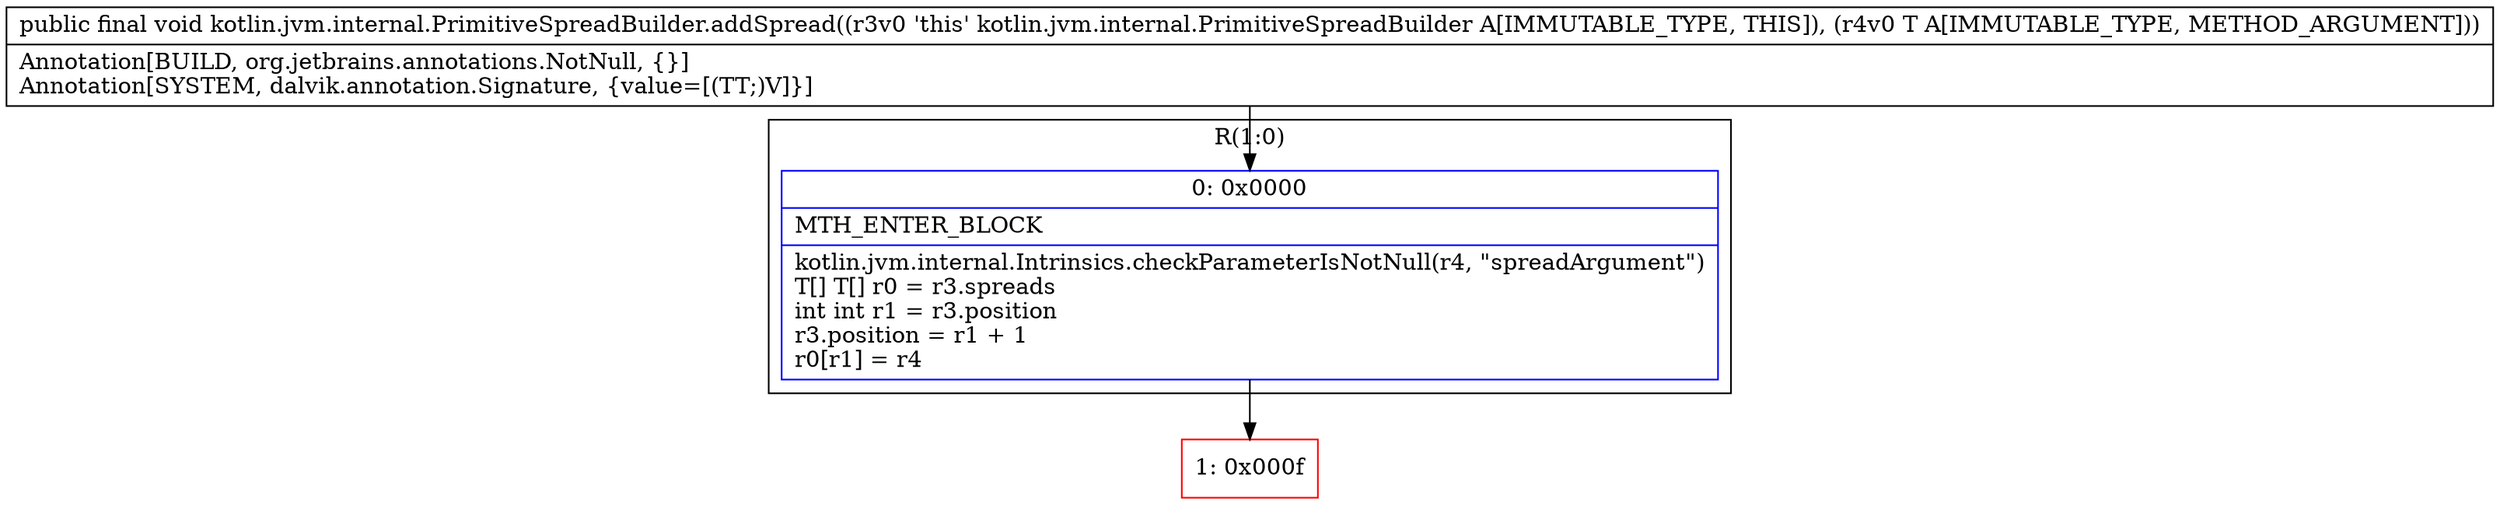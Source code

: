digraph "CFG forkotlin.jvm.internal.PrimitiveSpreadBuilder.addSpread(Ljava\/lang\/Object;)V" {
subgraph cluster_Region_478947883 {
label = "R(1:0)";
node [shape=record,color=blue];
Node_0 [shape=record,label="{0\:\ 0x0000|MTH_ENTER_BLOCK\l|kotlin.jvm.internal.Intrinsics.checkParameterIsNotNull(r4, \"spreadArgument\")\lT[] T[] r0 = r3.spreads\lint int r1 = r3.position\lr3.position = r1 + 1\lr0[r1] = r4\l}"];
}
Node_1 [shape=record,color=red,label="{1\:\ 0x000f}"];
MethodNode[shape=record,label="{public final void kotlin.jvm.internal.PrimitiveSpreadBuilder.addSpread((r3v0 'this' kotlin.jvm.internal.PrimitiveSpreadBuilder A[IMMUTABLE_TYPE, THIS]), (r4v0 T A[IMMUTABLE_TYPE, METHOD_ARGUMENT]))  | Annotation[BUILD, org.jetbrains.annotations.NotNull, \{\}]\lAnnotation[SYSTEM, dalvik.annotation.Signature, \{value=[(TT;)V]\}]\l}"];
MethodNode -> Node_0;
Node_0 -> Node_1;
}

